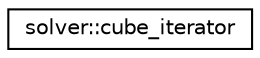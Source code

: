 digraph "Graphical Class Hierarchy"
{
 // LATEX_PDF_SIZE
  edge [fontname="Helvetica",fontsize="10",labelfontname="Helvetica",labelfontsize="10"];
  node [fontname="Helvetica",fontsize="10",shape=record];
  rankdir="LR";
  Node0 [label="solver::cube_iterator",height=0.2,width=0.4,color="black", fillcolor="white", style="filled",URL="$classz3_1_1solver_1_1cube__iterator.html",tooltip=" "];
}
